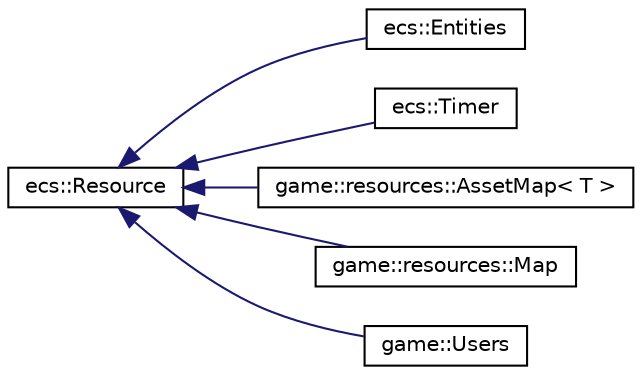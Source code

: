 digraph "Graphical Class Hierarchy"
{
 // LATEX_PDF_SIZE
  edge [fontname="Helvetica",fontsize="10",labelfontname="Helvetica",labelfontsize="10"];
  node [fontname="Helvetica",fontsize="10",shape=record];
  rankdir="LR";
  Node0 [label="ecs::Resource",height=0.2,width=0.4,color="black", fillcolor="white", style="filled",URL="$classecs_1_1_resource.html",tooltip=" "];
  Node0 -> Node1 [dir="back",color="midnightblue",fontsize="10",style="solid",fontname="Helvetica"];
  Node1 [label="ecs::Entities",height=0.2,width=0.4,color="black", fillcolor="white", style="filled",URL="$classecs_1_1_entities.html",tooltip="The entities world resource."];
  Node0 -> Node2 [dir="back",color="midnightblue",fontsize="10",style="solid",fontname="Helvetica"];
  Node2 [label="ecs::Timer",height=0.2,width=0.4,color="black", fillcolor="white", style="filled",URL="$classecs_1_1_timer.html",tooltip="Simple timer resource."];
  Node0 -> Node3 [dir="back",color="midnightblue",fontsize="10",style="solid",fontname="Helvetica"];
  Node3 [label="game::resources::AssetMap\< T \>",height=0.2,width=0.4,color="black", fillcolor="white", style="filled",URL="$classgame_1_1resources_1_1_asset_map.html",tooltip="Map used to store assets (fonts, textures...) with strings as keys."];
  Node0 -> Node4 [dir="back",color="midnightblue",fontsize="10",style="solid",fontname="Helvetica"];
  Node4 [label="game::resources::Map",height=0.2,width=0.4,color="black", fillcolor="white", style="filled",URL="$structgame_1_1resources_1_1_map.html",tooltip="Game map resource."];
  Node0 -> Node5 [dir="back",color="midnightblue",fontsize="10",style="solid",fontname="Helvetica"];
  Node5 [label="game::Users",height=0.2,width=0.4,color="black", fillcolor="white", style="filled",URL="$classgame_1_1_users.html",tooltip="Resource allowing to get users actions using the keybinds."];
}

